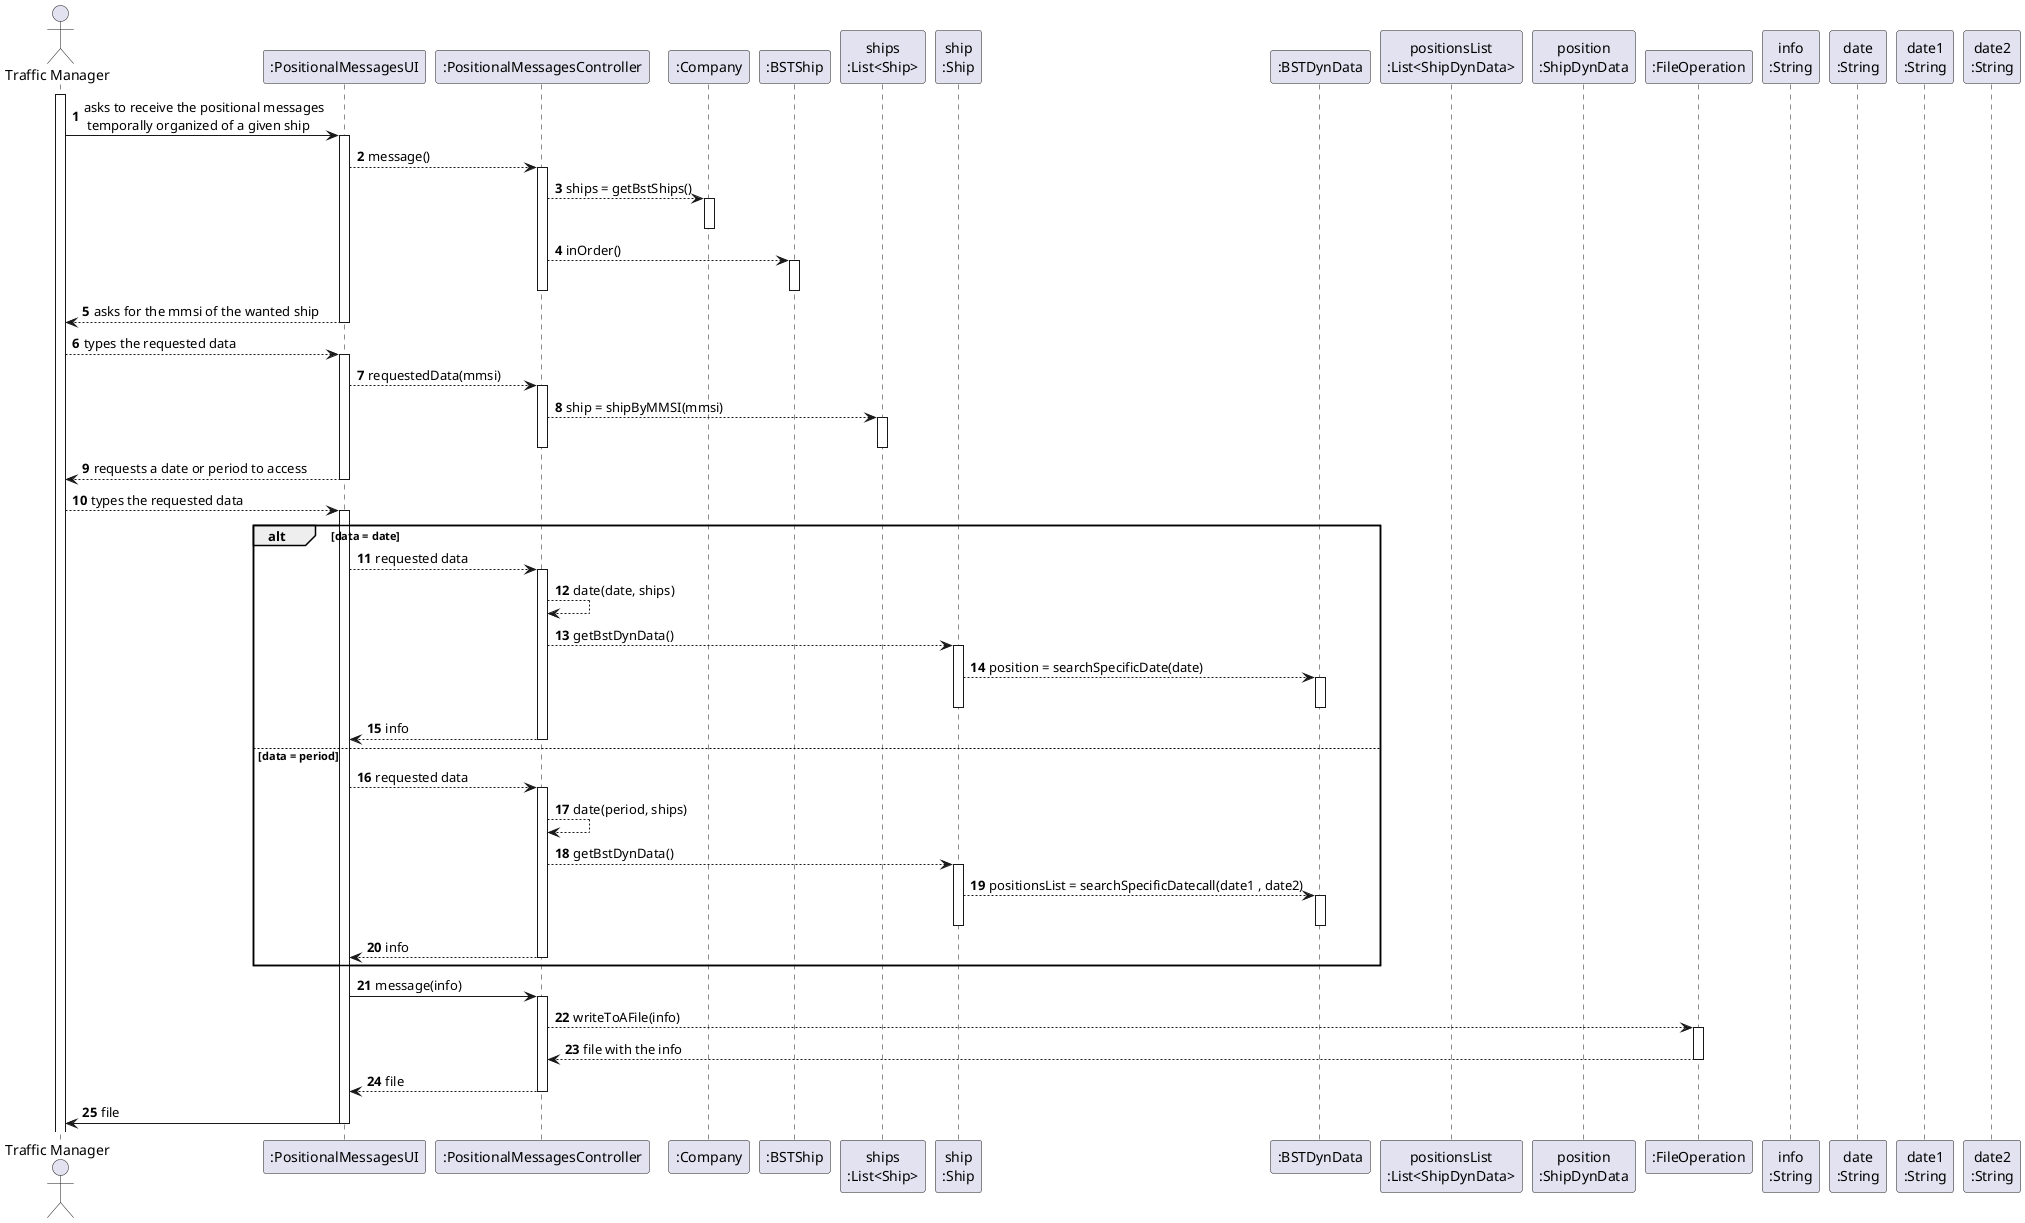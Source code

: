 @startuml
'https://plantuml.com/sequence-diagram

autonumber

actor "Traffic Manager" as TM
participant ":PositionalMessagesUI" as UI
participant ":PositionalMessagesController" as CTRL
participant ":Company" as C
participant ":BSTShip" as BST
participant "ships\n:List<Ship>" as LIST
participant "ship\n:Ship" as S
participant ":BSTDynData" as BSTDD
participant "positionsList\n:List<ShipDynData>" as POS
participant "position\n:ShipDynData" as P
participant ":FileOperation" as FILE
participant "info\n:String"
participant "date\n:String"
participant "date1\n:String"
participant "date2\n:String"

activate TM

TM -> UI: asks to receive the positional messages \n temporally organized of a given ship
activate UI
UI --> CTRL: message()
activate CTRL
CTRL --> C: ships = getBstShips()
activate C
deactivate C
CTRL --> BST: inOrder()
activate BST
deactivate BST

deactivate CTRL
UI --> TM: asks for the mmsi of the wanted ship
deactivate UI
TM --> UI: types the requested data
activate UI
UI --> CTRL: requestedData(mmsi)
activate CTRL
CTRL --> LIST: ship = shipByMMSI(mmsi)
activate LIST
deactivate LIST
deactivate CTRL
UI --> TM: requests a date or period to access
deactivate UI
TM --> UI: types the requested data
activate UI
alt data = date
UI --> CTRL: requested data
activate CTRL
CTRL --> CTRL: date(date, ships)
CTRL --> S: getBstDynData()
activate S
S --> BSTDD: position = searchSpecificDate(date)
activate BSTDD
deactivate BSTDD
deactivate S
CTRL --> UI: info
deactivate CTRL
else data = period
UI --> CTRL: requested data
activate CTRL
CTRL --> CTRL: date(period, ships)
CTRL --> S: getBstDynData()
activate S
S --> BSTDD: positionsList = searchSpecificDatecall(date1 , date2)
activate BSTDD
deactivate BSTDD
deactivate S
CTRL --> UI: info
deactivate CTRL
end
UI -> CTRL: message(info)
activate CTRL
CTRL --> FILE: writeToAFile(info)
activate FILE
FILE --> CTRL: file with the info
deactivate FILE
CTRL --> UI: file
deactivate CTRL

UI -> TM: file
deactivate UI







@enduml